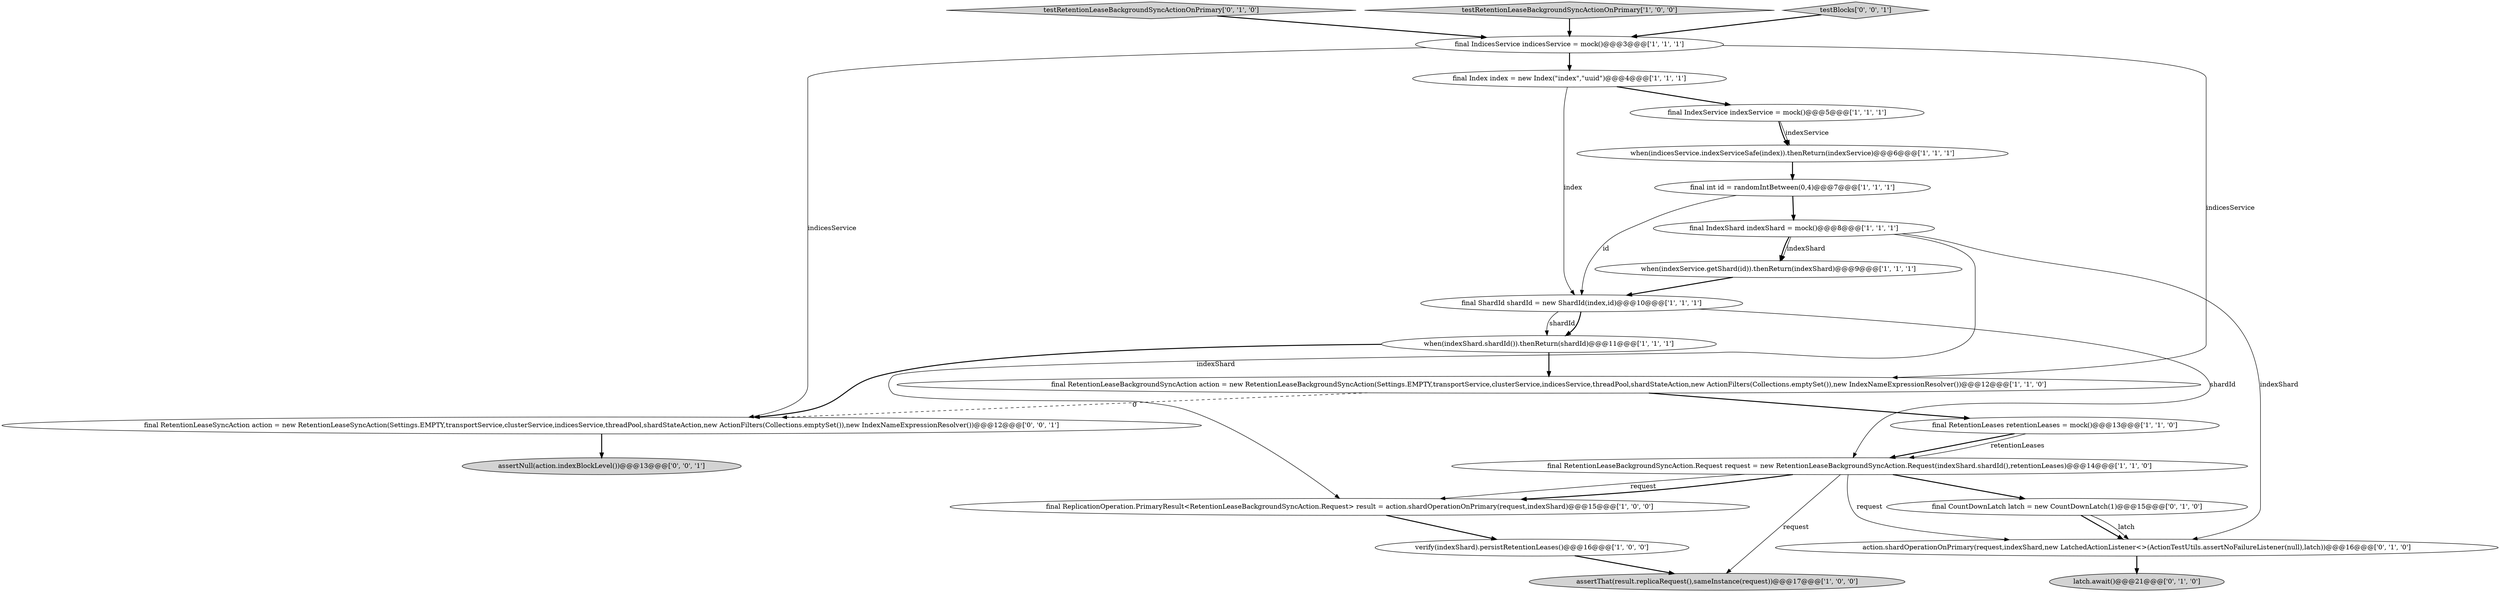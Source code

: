 digraph {
15 [style = filled, label = "final ReplicationOperation.PrimaryResult<RetentionLeaseBackgroundSyncAction.Request> result = action.shardOperationOnPrimary(request,indexShard)@@@15@@@['1', '0', '0']", fillcolor = white, shape = ellipse image = "AAA0AAABBB1BBB"];
20 [style = filled, label = "assertNull(action.indexBlockLevel())@@@13@@@['0', '0', '1']", fillcolor = lightgray, shape = ellipse image = "AAA0AAABBB3BBB"];
9 [style = filled, label = "final RetentionLeaseBackgroundSyncAction.Request request = new RetentionLeaseBackgroundSyncAction.Request(indexShard.shardId(),retentionLeases)@@@14@@@['1', '1', '0']", fillcolor = white, shape = ellipse image = "AAA0AAABBB1BBB"];
16 [style = filled, label = "final CountDownLatch latch = new CountDownLatch(1)@@@15@@@['0', '1', '0']", fillcolor = white, shape = ellipse image = "AAA0AAABBB2BBB"];
19 [style = filled, label = "latch.await()@@@21@@@['0', '1', '0']", fillcolor = lightgray, shape = ellipse image = "AAA1AAABBB2BBB"];
14 [style = filled, label = "assertThat(result.replicaRequest(),sameInstance(request))@@@17@@@['1', '0', '0']", fillcolor = lightgray, shape = ellipse image = "AAA0AAABBB1BBB"];
3 [style = filled, label = "final RetentionLeaseBackgroundSyncAction action = new RetentionLeaseBackgroundSyncAction(Settings.EMPTY,transportService,clusterService,indicesService,threadPool,shardStateAction,new ActionFilters(Collections.emptySet()),new IndexNameExpressionResolver())@@@12@@@['1', '1', '0']", fillcolor = white, shape = ellipse image = "AAA0AAABBB1BBB"];
17 [style = filled, label = "testRetentionLeaseBackgroundSyncActionOnPrimary['0', '1', '0']", fillcolor = lightgray, shape = diamond image = "AAA0AAABBB2BBB"];
8 [style = filled, label = "final int id = randomIntBetween(0,4)@@@7@@@['1', '1', '1']", fillcolor = white, shape = ellipse image = "AAA0AAABBB1BBB"];
11 [style = filled, label = "final RetentionLeases retentionLeases = mock()@@@13@@@['1', '1', '0']", fillcolor = white, shape = ellipse image = "AAA0AAABBB1BBB"];
7 [style = filled, label = "testRetentionLeaseBackgroundSyncActionOnPrimary['1', '0', '0']", fillcolor = lightgray, shape = diamond image = "AAA0AAABBB1BBB"];
13 [style = filled, label = "when(indexShard.shardId()).thenReturn(shardId)@@@11@@@['1', '1', '1']", fillcolor = white, shape = ellipse image = "AAA0AAABBB1BBB"];
10 [style = filled, label = "final IndexService indexService = mock()@@@5@@@['1', '1', '1']", fillcolor = white, shape = ellipse image = "AAA0AAABBB1BBB"];
6 [style = filled, label = "when(indicesService.indexServiceSafe(index)).thenReturn(indexService)@@@6@@@['1', '1', '1']", fillcolor = white, shape = ellipse image = "AAA0AAABBB1BBB"];
12 [style = filled, label = "final IndicesService indicesService = mock()@@@3@@@['1', '1', '1']", fillcolor = white, shape = ellipse image = "AAA0AAABBB1BBB"];
2 [style = filled, label = "final IndexShard indexShard = mock()@@@8@@@['1', '1', '1']", fillcolor = white, shape = ellipse image = "AAA0AAABBB1BBB"];
5 [style = filled, label = "when(indexService.getShard(id)).thenReturn(indexShard)@@@9@@@['1', '1', '1']", fillcolor = white, shape = ellipse image = "AAA0AAABBB1BBB"];
1 [style = filled, label = "verify(indexShard).persistRetentionLeases()@@@16@@@['1', '0', '0']", fillcolor = white, shape = ellipse image = "AAA0AAABBB1BBB"];
18 [style = filled, label = "action.shardOperationOnPrimary(request,indexShard,new LatchedActionListener<>(ActionTestUtils.assertNoFailureListener(null),latch))@@@16@@@['0', '1', '0']", fillcolor = white, shape = ellipse image = "AAA1AAABBB2BBB"];
21 [style = filled, label = "final RetentionLeaseSyncAction action = new RetentionLeaseSyncAction(Settings.EMPTY,transportService,clusterService,indicesService,threadPool,shardStateAction,new ActionFilters(Collections.emptySet()),new IndexNameExpressionResolver())@@@12@@@['0', '0', '1']", fillcolor = white, shape = ellipse image = "AAA0AAABBB3BBB"];
4 [style = filled, label = "final ShardId shardId = new ShardId(index,id)@@@10@@@['1', '1', '1']", fillcolor = white, shape = ellipse image = "AAA0AAABBB1BBB"];
0 [style = filled, label = "final Index index = new Index(\"index\",\"uuid\")@@@4@@@['1', '1', '1']", fillcolor = white, shape = ellipse image = "AAA0AAABBB1BBB"];
22 [style = filled, label = "testBlocks['0', '0', '1']", fillcolor = lightgray, shape = diamond image = "AAA0AAABBB3BBB"];
12->3 [style = solid, label="indicesService"];
12->0 [style = bold, label=""];
3->11 [style = bold, label=""];
15->1 [style = bold, label=""];
10->6 [style = solid, label="indexService"];
2->18 [style = solid, label="indexShard"];
10->6 [style = bold, label=""];
9->15 [style = solid, label="request"];
16->18 [style = bold, label=""];
2->5 [style = bold, label=""];
9->16 [style = bold, label=""];
0->4 [style = solid, label="index"];
9->14 [style = solid, label="request"];
2->15 [style = solid, label="indexShard"];
3->21 [style = dashed, label="0"];
9->15 [style = bold, label=""];
11->9 [style = bold, label=""];
17->12 [style = bold, label=""];
4->9 [style = solid, label="shardId"];
1->14 [style = bold, label=""];
6->8 [style = bold, label=""];
9->18 [style = solid, label="request"];
16->18 [style = solid, label="latch"];
5->4 [style = bold, label=""];
4->13 [style = solid, label="shardId"];
0->10 [style = bold, label=""];
11->9 [style = solid, label="retentionLeases"];
8->2 [style = bold, label=""];
7->12 [style = bold, label=""];
21->20 [style = bold, label=""];
8->4 [style = solid, label="id"];
18->19 [style = bold, label=""];
2->5 [style = solid, label="indexShard"];
13->3 [style = bold, label=""];
4->13 [style = bold, label=""];
22->12 [style = bold, label=""];
12->21 [style = solid, label="indicesService"];
13->21 [style = bold, label=""];
}
